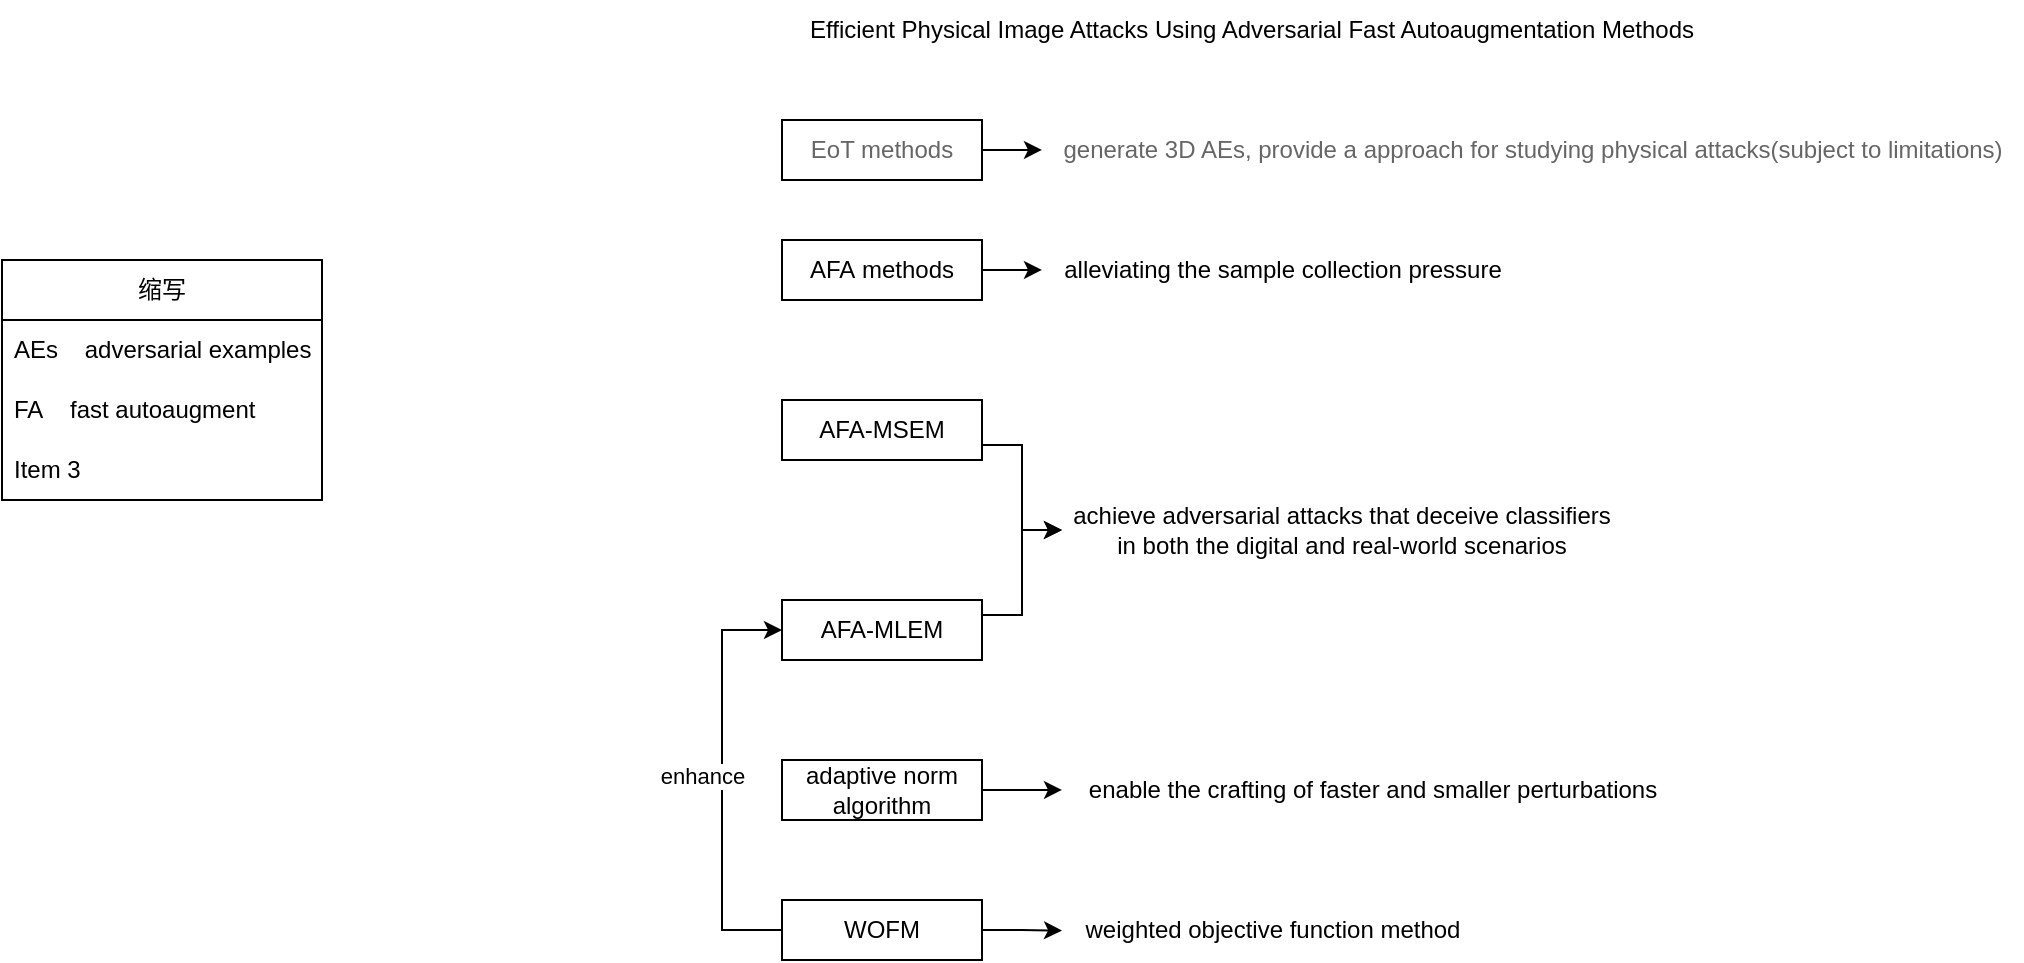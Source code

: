 <mxfile version="21.6.2" type="github">
  <diagram name="第 1 页" id="bg1YBPtNvMRcdtTk9uoi">
    <mxGraphModel dx="1468" dy="374" grid="1" gridSize="10" guides="1" tooltips="1" connect="1" arrows="1" fold="1" page="1" pageScale="1" pageWidth="827" pageHeight="1169" math="0" shadow="0">
      <root>
        <mxCell id="0" />
        <mxCell id="1" parent="0" />
        <mxCell id="tyRtAacIzeEGG3dSfyBD-1" value="Efficient Physical Image Attacks Using Adversarial Fast Autoaugmentation Methods" style="text;html=1;strokeColor=none;fillColor=none;align=center;verticalAlign=middle;whiteSpace=wrap;rounded=0;" vertex="1" parent="1">
          <mxGeometry x="-40" y="20" width="550" height="30" as="geometry" />
        </mxCell>
        <mxCell id="tyRtAacIzeEGG3dSfyBD-4" style="edgeStyle=orthogonalEdgeStyle;rounded=0;orthogonalLoop=1;jettySize=auto;html=1;exitX=1;exitY=0.5;exitDx=0;exitDy=0;fontColor=#666666;" edge="1" parent="1" source="tyRtAacIzeEGG3dSfyBD-2">
          <mxGeometry relative="1" as="geometry">
            <mxPoint x="130" y="94.966" as="targetPoint" />
          </mxGeometry>
        </mxCell>
        <mxCell id="tyRtAacIzeEGG3dSfyBD-2" value="EoT methods" style="rounded=0;whiteSpace=wrap;html=1;fontColor=#666666;" vertex="1" parent="1">
          <mxGeometry y="80" width="100" height="30" as="geometry" />
        </mxCell>
        <mxCell id="tyRtAacIzeEGG3dSfyBD-5" value="generate 3D AEs, provide a approach for studying physical attacks(subject to limitations)" style="text;html=1;align=center;verticalAlign=middle;resizable=0;points=[];autosize=1;strokeColor=none;fillColor=none;fontColor=#666666;" vertex="1" parent="1">
          <mxGeometry x="130" y="80" width="490" height="30" as="geometry" />
        </mxCell>
        <mxCell id="tyRtAacIzeEGG3dSfyBD-8" style="edgeStyle=orthogonalEdgeStyle;rounded=0;orthogonalLoop=1;jettySize=auto;html=1;exitX=1;exitY=0.5;exitDx=0;exitDy=0;" edge="1" parent="1" source="tyRtAacIzeEGG3dSfyBD-6">
          <mxGeometry relative="1" as="geometry">
            <mxPoint x="130" y="154.966" as="targetPoint" />
          </mxGeometry>
        </mxCell>
        <mxCell id="tyRtAacIzeEGG3dSfyBD-6" value="AFA&amp;nbsp;methods" style="rounded=0;whiteSpace=wrap;html=1;" vertex="1" parent="1">
          <mxGeometry y="140" width="100" height="30" as="geometry" />
        </mxCell>
        <mxCell id="tyRtAacIzeEGG3dSfyBD-9" value="alleviating the sample collection pressure" style="text;html=1;align=center;verticalAlign=middle;resizable=0;points=[];autosize=1;strokeColor=none;fillColor=none;" vertex="1" parent="1">
          <mxGeometry x="130" y="140" width="240" height="30" as="geometry" />
        </mxCell>
        <mxCell id="tyRtAacIzeEGG3dSfyBD-18" style="edgeStyle=orthogonalEdgeStyle;rounded=0;orthogonalLoop=1;jettySize=auto;html=1;exitX=1;exitY=0.75;exitDx=0;exitDy=0;entryX=0;entryY=0.5;entryDx=0;entryDy=0;" edge="1" parent="1" source="tyRtAacIzeEGG3dSfyBD-10" target="tyRtAacIzeEGG3dSfyBD-13">
          <mxGeometry relative="1" as="geometry" />
        </mxCell>
        <mxCell id="tyRtAacIzeEGG3dSfyBD-10" value="AFA-MSEM" style="rounded=0;whiteSpace=wrap;html=1;" vertex="1" parent="1">
          <mxGeometry y="220" width="100" height="30" as="geometry" />
        </mxCell>
        <mxCell id="tyRtAacIzeEGG3dSfyBD-20" style="edgeStyle=orthogonalEdgeStyle;rounded=0;orthogonalLoop=1;jettySize=auto;html=1;exitX=1;exitY=0.25;exitDx=0;exitDy=0;entryX=0;entryY=0.5;entryDx=0;entryDy=0;" edge="1" parent="1" source="tyRtAacIzeEGG3dSfyBD-11" target="tyRtAacIzeEGG3dSfyBD-13">
          <mxGeometry relative="1" as="geometry" />
        </mxCell>
        <mxCell id="tyRtAacIzeEGG3dSfyBD-11" value="AFA-MLEM" style="rounded=0;whiteSpace=wrap;html=1;" vertex="1" parent="1">
          <mxGeometry y="320" width="100" height="30" as="geometry" />
        </mxCell>
        <mxCell id="tyRtAacIzeEGG3dSfyBD-13" value="achieve adversarial attacks that deceive classifiers in both the digital and real-world scenarios" style="text;html=1;strokeColor=none;fillColor=none;align=center;verticalAlign=middle;whiteSpace=wrap;rounded=0;" vertex="1" parent="1">
          <mxGeometry x="140" y="270" width="280" height="30" as="geometry" />
        </mxCell>
        <mxCell id="tyRtAacIzeEGG3dSfyBD-22" style="edgeStyle=orthogonalEdgeStyle;rounded=0;orthogonalLoop=1;jettySize=auto;html=1;exitX=1;exitY=0.5;exitDx=0;exitDy=0;" edge="1" parent="1" source="tyRtAacIzeEGG3dSfyBD-21">
          <mxGeometry relative="1" as="geometry">
            <mxPoint x="140" y="414.966" as="targetPoint" />
          </mxGeometry>
        </mxCell>
        <mxCell id="tyRtAacIzeEGG3dSfyBD-21" value="adaptive norm algorithm" style="rounded=0;whiteSpace=wrap;html=1;" vertex="1" parent="1">
          <mxGeometry y="400" width="100" height="30" as="geometry" />
        </mxCell>
        <mxCell id="tyRtAacIzeEGG3dSfyBD-23" value="enable the crafting of faster and smaller perturbations" style="text;html=1;align=center;verticalAlign=middle;resizable=0;points=[];autosize=1;strokeColor=none;fillColor=none;" vertex="1" parent="1">
          <mxGeometry x="140" y="400" width="310" height="30" as="geometry" />
        </mxCell>
        <mxCell id="tyRtAacIzeEGG3dSfyBD-24" value="缩写" style="swimlane;fontStyle=0;childLayout=stackLayout;horizontal=1;startSize=30;horizontalStack=0;resizeParent=1;resizeParentMax=0;resizeLast=0;collapsible=1;marginBottom=0;whiteSpace=wrap;html=1;" vertex="1" parent="1">
          <mxGeometry x="-390" y="150" width="160" height="120" as="geometry" />
        </mxCell>
        <mxCell id="tyRtAacIzeEGG3dSfyBD-25" value="AEs&amp;nbsp; &amp;nbsp; adversarial examples" style="text;strokeColor=none;fillColor=none;align=left;verticalAlign=middle;spacingLeft=4;spacingRight=4;overflow=hidden;points=[[0,0.5],[1,0.5]];portConstraint=eastwest;rotatable=0;whiteSpace=wrap;html=1;" vertex="1" parent="tyRtAacIzeEGG3dSfyBD-24">
          <mxGeometry y="30" width="160" height="30" as="geometry" />
        </mxCell>
        <mxCell id="tyRtAacIzeEGG3dSfyBD-26" value="FA&amp;nbsp; &amp;nbsp; fast autoaugment" style="text;strokeColor=none;fillColor=none;align=left;verticalAlign=middle;spacingLeft=4;spacingRight=4;overflow=hidden;points=[[0,0.5],[1,0.5]];portConstraint=eastwest;rotatable=0;whiteSpace=wrap;html=1;" vertex="1" parent="tyRtAacIzeEGG3dSfyBD-24">
          <mxGeometry y="60" width="160" height="30" as="geometry" />
        </mxCell>
        <mxCell id="tyRtAacIzeEGG3dSfyBD-27" value="Item 3" style="text;strokeColor=none;fillColor=none;align=left;verticalAlign=middle;spacingLeft=4;spacingRight=4;overflow=hidden;points=[[0,0.5],[1,0.5]];portConstraint=eastwest;rotatable=0;whiteSpace=wrap;html=1;" vertex="1" parent="tyRtAacIzeEGG3dSfyBD-24">
          <mxGeometry y="90" width="160" height="30" as="geometry" />
        </mxCell>
        <mxCell id="tyRtAacIzeEGG3dSfyBD-29" style="edgeStyle=orthogonalEdgeStyle;rounded=0;orthogonalLoop=1;jettySize=auto;html=1;exitX=1;exitY=0.5;exitDx=0;exitDy=0;" edge="1" parent="1" source="tyRtAacIzeEGG3dSfyBD-28">
          <mxGeometry relative="1" as="geometry">
            <mxPoint x="140" y="485.31" as="targetPoint" />
          </mxGeometry>
        </mxCell>
        <mxCell id="tyRtAacIzeEGG3dSfyBD-31" style="edgeStyle=orthogonalEdgeStyle;rounded=0;orthogonalLoop=1;jettySize=auto;html=1;exitX=0;exitY=0.5;exitDx=0;exitDy=0;entryX=0;entryY=0.5;entryDx=0;entryDy=0;" edge="1" parent="1" source="tyRtAacIzeEGG3dSfyBD-28" target="tyRtAacIzeEGG3dSfyBD-11">
          <mxGeometry relative="1" as="geometry">
            <Array as="points">
              <mxPoint x="-30" y="485" />
              <mxPoint x="-30" y="335" />
            </Array>
          </mxGeometry>
        </mxCell>
        <mxCell id="tyRtAacIzeEGG3dSfyBD-32" value="enhance" style="edgeLabel;html=1;align=center;verticalAlign=middle;resizable=0;points=[];" vertex="1" connectable="0" parent="tyRtAacIzeEGG3dSfyBD-31">
          <mxGeometry x="0.022" y="-2" relative="1" as="geometry">
            <mxPoint x="-12" as="offset" />
          </mxGeometry>
        </mxCell>
        <mxCell id="tyRtAacIzeEGG3dSfyBD-28" value="WOFM" style="rounded=0;whiteSpace=wrap;html=1;" vertex="1" parent="1">
          <mxGeometry y="470" width="100" height="30" as="geometry" />
        </mxCell>
        <mxCell id="tyRtAacIzeEGG3dSfyBD-30" value="&lt;div&gt;weighted ob&lt;span style=&quot;background-color: initial;&quot;&gt;ject&lt;/span&gt;&lt;span style=&quot;background-color: initial;&quot;&gt;ive function method&lt;/span&gt;&lt;/div&gt;" style="text;html=1;align=center;verticalAlign=middle;resizable=0;points=[];autosize=1;strokeColor=none;fillColor=none;" vertex="1" parent="1">
          <mxGeometry x="140" y="470" width="210" height="30" as="geometry" />
        </mxCell>
      </root>
    </mxGraphModel>
  </diagram>
</mxfile>
